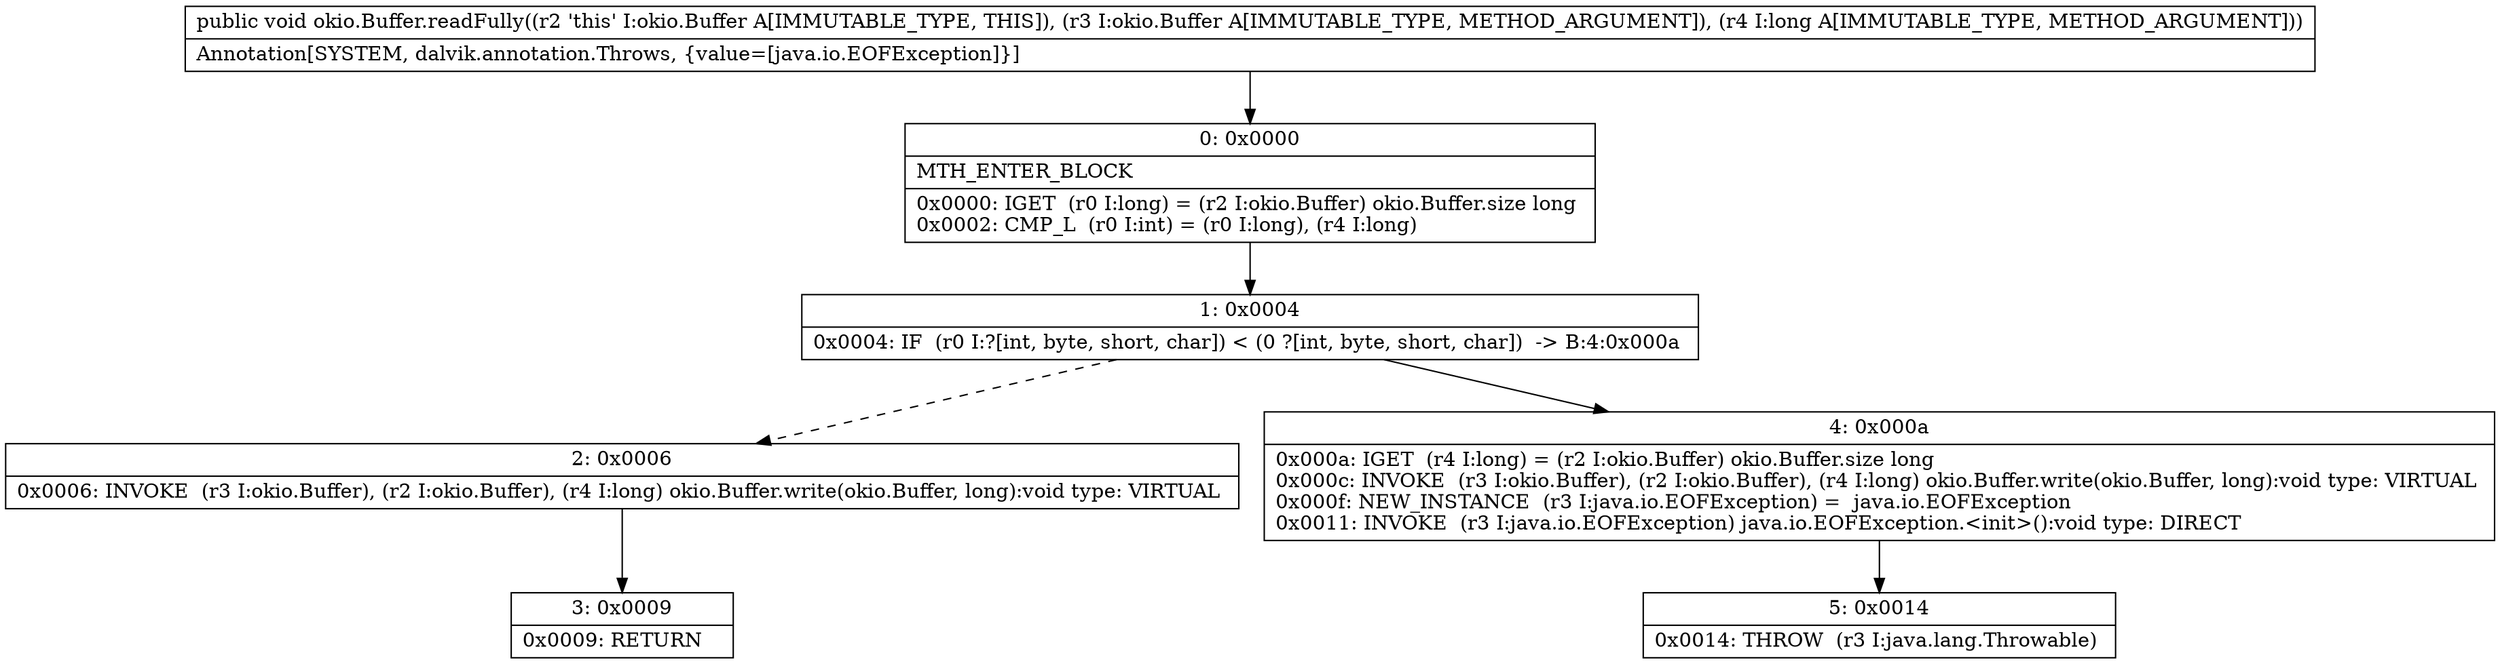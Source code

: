 digraph "CFG forokio.Buffer.readFully(Lokio\/Buffer;J)V" {
Node_0 [shape=record,label="{0\:\ 0x0000|MTH_ENTER_BLOCK\l|0x0000: IGET  (r0 I:long) = (r2 I:okio.Buffer) okio.Buffer.size long \l0x0002: CMP_L  (r0 I:int) = (r0 I:long), (r4 I:long) \l}"];
Node_1 [shape=record,label="{1\:\ 0x0004|0x0004: IF  (r0 I:?[int, byte, short, char]) \< (0 ?[int, byte, short, char])  \-\> B:4:0x000a \l}"];
Node_2 [shape=record,label="{2\:\ 0x0006|0x0006: INVOKE  (r3 I:okio.Buffer), (r2 I:okio.Buffer), (r4 I:long) okio.Buffer.write(okio.Buffer, long):void type: VIRTUAL \l}"];
Node_3 [shape=record,label="{3\:\ 0x0009|0x0009: RETURN   \l}"];
Node_4 [shape=record,label="{4\:\ 0x000a|0x000a: IGET  (r4 I:long) = (r2 I:okio.Buffer) okio.Buffer.size long \l0x000c: INVOKE  (r3 I:okio.Buffer), (r2 I:okio.Buffer), (r4 I:long) okio.Buffer.write(okio.Buffer, long):void type: VIRTUAL \l0x000f: NEW_INSTANCE  (r3 I:java.io.EOFException) =  java.io.EOFException \l0x0011: INVOKE  (r3 I:java.io.EOFException) java.io.EOFException.\<init\>():void type: DIRECT \l}"];
Node_5 [shape=record,label="{5\:\ 0x0014|0x0014: THROW  (r3 I:java.lang.Throwable) \l}"];
MethodNode[shape=record,label="{public void okio.Buffer.readFully((r2 'this' I:okio.Buffer A[IMMUTABLE_TYPE, THIS]), (r3 I:okio.Buffer A[IMMUTABLE_TYPE, METHOD_ARGUMENT]), (r4 I:long A[IMMUTABLE_TYPE, METHOD_ARGUMENT]))  | Annotation[SYSTEM, dalvik.annotation.Throws, \{value=[java.io.EOFException]\}]\l}"];
MethodNode -> Node_0;
Node_0 -> Node_1;
Node_1 -> Node_2[style=dashed];
Node_1 -> Node_4;
Node_2 -> Node_3;
Node_4 -> Node_5;
}

